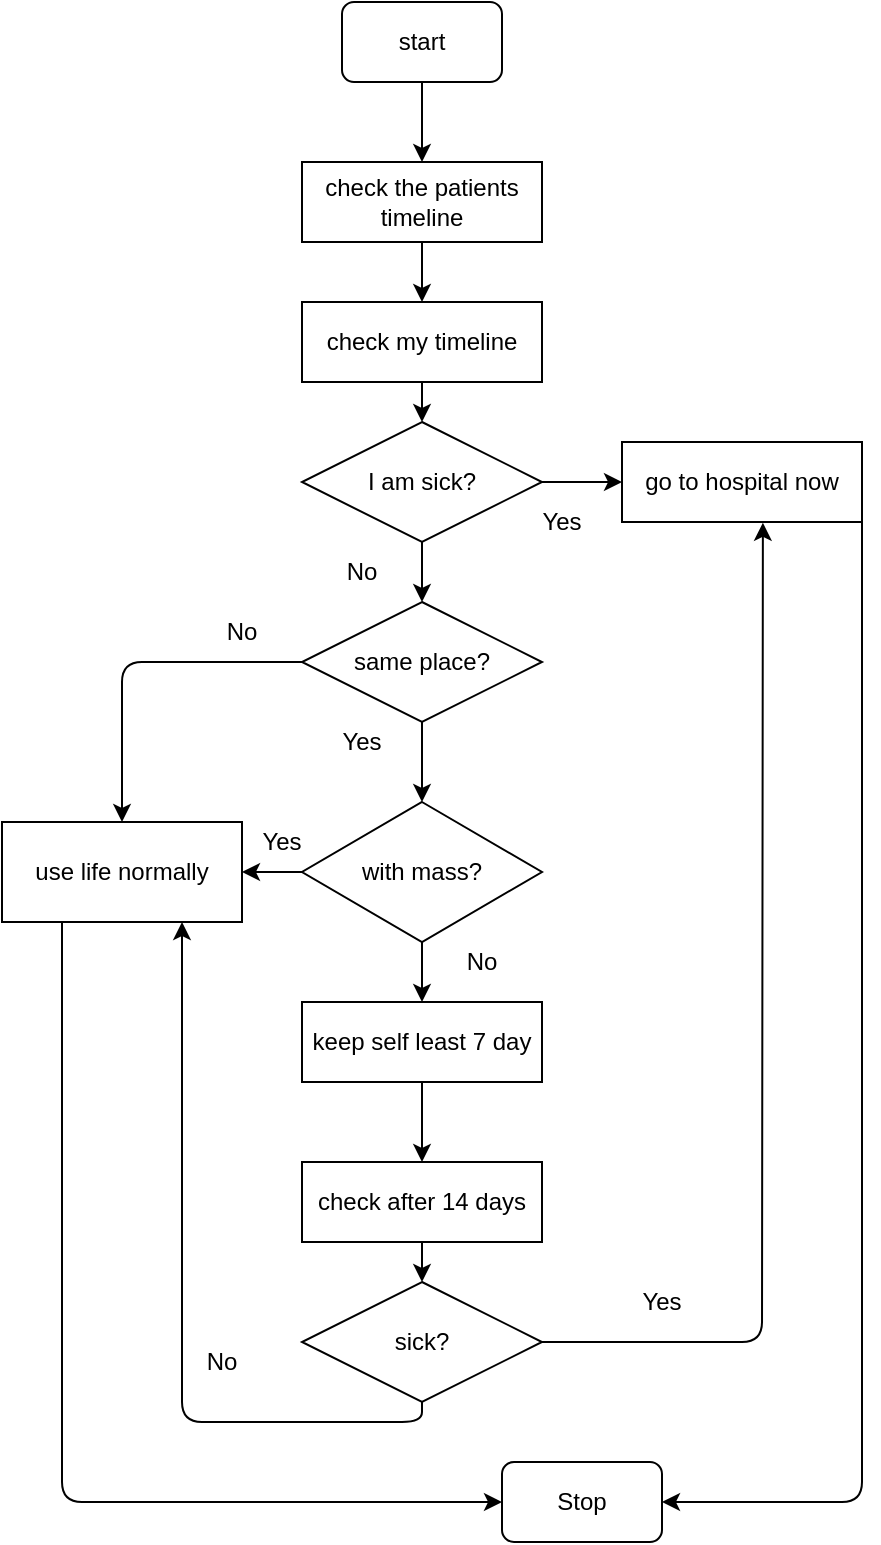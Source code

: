 <mxfile version="14.6.7" type="device" pages="2"><diagram id="43fARZWyKPLZLvE3okS9" name="1st work"><mxGraphModel dx="1502" dy="612" grid="1" gridSize="10" guides="1" tooltips="1" connect="1" arrows="1" fold="1" page="1" pageScale="1" pageWidth="827" pageHeight="1169" math="0" shadow="0"><root><mxCell id="0"/><mxCell id="1" parent="0"/><mxCell id="-BpR-kXZ6cXc3D9COp_W-1" value="start" style="rounded=1;whiteSpace=wrap;html=1;" parent="1" vertex="1"><mxGeometry x="250" y="50" width="80" height="40" as="geometry"/></mxCell><mxCell id="-BpR-kXZ6cXc3D9COp_W-2" value="check my timeline" style="rounded=0;whiteSpace=wrap;html=1;" parent="1" vertex="1"><mxGeometry x="230" y="200" width="120" height="40" as="geometry"/></mxCell><mxCell id="-BpR-kXZ6cXc3D9COp_W-3" value="check the patients&lt;br&gt;timeline" style="rounded=0;whiteSpace=wrap;html=1;" parent="1" vertex="1"><mxGeometry x="230" y="130" width="120" height="40" as="geometry"/></mxCell><mxCell id="-BpR-kXZ6cXc3D9COp_W-5" value="I am sick?" style="rhombus;whiteSpace=wrap;html=1;" parent="1" vertex="1"><mxGeometry x="230" y="260" width="120" height="60" as="geometry"/></mxCell><mxCell id="-BpR-kXZ6cXc3D9COp_W-6" value="same place?" style="rhombus;whiteSpace=wrap;html=1;" parent="1" vertex="1"><mxGeometry x="230" y="350" width="120" height="60" as="geometry"/></mxCell><mxCell id="-BpR-kXZ6cXc3D9COp_W-8" value="" style="endArrow=classic;html=1;exitX=1;exitY=0.5;exitDx=0;exitDy=0;" parent="1" source="-BpR-kXZ6cXc3D9COp_W-5" edge="1"><mxGeometry width="50" height="50" relative="1" as="geometry"><mxPoint x="160" y="330" as="sourcePoint"/><mxPoint x="390" y="290" as="targetPoint"/></mxGeometry></mxCell><mxCell id="-BpR-kXZ6cXc3D9COp_W-9" value="" style="endArrow=classic;html=1;exitX=0.5;exitY=1;exitDx=0;exitDy=0;entryX=0.5;entryY=0;entryDx=0;entryDy=0;" parent="1" source="-BpR-kXZ6cXc3D9COp_W-1" target="-BpR-kXZ6cXc3D9COp_W-3" edge="1"><mxGeometry width="50" height="50" relative="1" as="geometry"><mxPoint x="160" y="330" as="sourcePoint"/><mxPoint x="210" y="280" as="targetPoint"/></mxGeometry></mxCell><mxCell id="-BpR-kXZ6cXc3D9COp_W-10" value="" style="endArrow=classic;html=1;exitX=0.5;exitY=1;exitDx=0;exitDy=0;entryX=0.5;entryY=0;entryDx=0;entryDy=0;" parent="1" source="-BpR-kXZ6cXc3D9COp_W-3" target="-BpR-kXZ6cXc3D9COp_W-2" edge="1"><mxGeometry width="50" height="50" relative="1" as="geometry"><mxPoint x="160" y="330" as="sourcePoint"/><mxPoint x="210" y="280" as="targetPoint"/></mxGeometry></mxCell><mxCell id="-BpR-kXZ6cXc3D9COp_W-11" value="" style="endArrow=classic;html=1;entryX=0.5;entryY=0;entryDx=0;entryDy=0;exitX=0.5;exitY=1;exitDx=0;exitDy=0;" parent="1" source="-BpR-kXZ6cXc3D9COp_W-2" target="-BpR-kXZ6cXc3D9COp_W-5" edge="1"><mxGeometry width="50" height="50" relative="1" as="geometry"><mxPoint x="160" y="330" as="sourcePoint"/><mxPoint x="210" y="280" as="targetPoint"/></mxGeometry></mxCell><mxCell id="-BpR-kXZ6cXc3D9COp_W-12" value="" style="endArrow=classic;html=1;exitX=0.5;exitY=1;exitDx=0;exitDy=0;" parent="1" source="-BpR-kXZ6cXc3D9COp_W-5" target="-BpR-kXZ6cXc3D9COp_W-6" edge="1"><mxGeometry width="50" height="50" relative="1" as="geometry"><mxPoint x="160" y="330" as="sourcePoint"/><mxPoint x="210" y="280" as="targetPoint"/></mxGeometry></mxCell><mxCell id="-BpR-kXZ6cXc3D9COp_W-13" value="" style="endArrow=classic;html=1;exitX=0;exitY=0.5;exitDx=0;exitDy=0;entryX=0.5;entryY=0;entryDx=0;entryDy=0;" parent="1" source="-BpR-kXZ6cXc3D9COp_W-6" target="-BpR-kXZ6cXc3D9COp_W-26" edge="1"><mxGeometry width="50" height="50" relative="1" as="geometry"><mxPoint x="160" y="330" as="sourcePoint"/><mxPoint x="400" y="380" as="targetPoint"/><Array as="points"><mxPoint x="140" y="380"/></Array></mxGeometry></mxCell><mxCell id="-BpR-kXZ6cXc3D9COp_W-14" value="No" style="text;html=1;strokeColor=none;fillColor=none;align=center;verticalAlign=middle;whiteSpace=wrap;rounded=0;" parent="1" vertex="1"><mxGeometry x="240" y="300" width="40" height="70" as="geometry"/></mxCell><mxCell id="-BpR-kXZ6cXc3D9COp_W-16" value="Yes" style="text;html=1;strokeColor=none;fillColor=none;align=center;verticalAlign=middle;whiteSpace=wrap;rounded=0;" parent="1" vertex="1"><mxGeometry x="340" y="300" width="40" height="20" as="geometry"/></mxCell><mxCell id="-BpR-kXZ6cXc3D9COp_W-17" value="Yes" style="text;html=1;strokeColor=none;fillColor=none;align=center;verticalAlign=middle;whiteSpace=wrap;rounded=0;" parent="1" vertex="1"><mxGeometry x="240" y="410" width="40" height="20" as="geometry"/></mxCell><mxCell id="-BpR-kXZ6cXc3D9COp_W-18" value="" style="endArrow=classic;html=1;exitX=0.5;exitY=1;exitDx=0;exitDy=0;entryX=0.5;entryY=0;entryDx=0;entryDy=0;" parent="1" source="-BpR-kXZ6cXc3D9COp_W-6" target="-BpR-kXZ6cXc3D9COp_W-25" edge="1"><mxGeometry width="50" height="50" relative="1" as="geometry"><mxPoint x="210" y="330" as="sourcePoint"/><mxPoint x="290" y="440" as="targetPoint"/></mxGeometry></mxCell><mxCell id="-BpR-kXZ6cXc3D9COp_W-19" value="No" style="text;html=1;strokeColor=none;fillColor=none;align=center;verticalAlign=middle;whiteSpace=wrap;rounded=0;" parent="1" vertex="1"><mxGeometry x="180" y="330" width="40" height="70" as="geometry"/></mxCell><mxCell id="-BpR-kXZ6cXc3D9COp_W-20" value="go to hospital now" style="rounded=0;whiteSpace=wrap;html=1;" parent="1" vertex="1"><mxGeometry x="390" y="270" width="120" height="40" as="geometry"/></mxCell><mxCell id="-BpR-kXZ6cXc3D9COp_W-25" value="with mass?" style="rhombus;whiteSpace=wrap;html=1;" parent="1" vertex="1"><mxGeometry x="230" y="450" width="120" height="70" as="geometry"/></mxCell><mxCell id="-BpR-kXZ6cXc3D9COp_W-26" value="use life normally" style="rounded=0;whiteSpace=wrap;html=1;" parent="1" vertex="1"><mxGeometry x="80" y="460" width="120" height="50" as="geometry"/></mxCell><mxCell id="-BpR-kXZ6cXc3D9COp_W-27" value="" style="endArrow=classic;html=1;exitX=0;exitY=0.5;exitDx=0;exitDy=0;entryX=1;entryY=0.5;entryDx=0;entryDy=0;" parent="1" source="-BpR-kXZ6cXc3D9COp_W-25" target="-BpR-kXZ6cXc3D9COp_W-26" edge="1"><mxGeometry width="50" height="50" relative="1" as="geometry"><mxPoint x="230" y="350" as="sourcePoint"/><mxPoint x="380" y="485" as="targetPoint"/></mxGeometry></mxCell><mxCell id="-BpR-kXZ6cXc3D9COp_W-28" value="" style="endArrow=classic;html=1;exitX=0.5;exitY=1;exitDx=0;exitDy=0;" parent="1" source="-BpR-kXZ6cXc3D9COp_W-25" edge="1"><mxGeometry width="50" height="50" relative="1" as="geometry"><mxPoint x="230" y="450" as="sourcePoint"/><mxPoint x="290" y="550" as="targetPoint"/></mxGeometry></mxCell><mxCell id="-BpR-kXZ6cXc3D9COp_W-29" value="keep self least 7 day" style="rounded=0;whiteSpace=wrap;html=1;" parent="1" vertex="1"><mxGeometry x="230" y="550" width="120" height="40" as="geometry"/></mxCell><mxCell id="-BpR-kXZ6cXc3D9COp_W-30" value="check after 14 days" style="rounded=0;whiteSpace=wrap;html=1;" parent="1" vertex="1"><mxGeometry x="230" y="630" width="120" height="40" as="geometry"/></mxCell><mxCell id="-BpR-kXZ6cXc3D9COp_W-31" value="" style="endArrow=classic;html=1;entryX=0.5;entryY=0;entryDx=0;entryDy=0;exitX=0.5;exitY=1;exitDx=0;exitDy=0;" parent="1" source="-BpR-kXZ6cXc3D9COp_W-29" target="-BpR-kXZ6cXc3D9COp_W-30" edge="1"><mxGeometry width="50" height="50" relative="1" as="geometry"><mxPoint x="230" y="650" as="sourcePoint"/><mxPoint x="280" y="600" as="targetPoint"/></mxGeometry></mxCell><mxCell id="-BpR-kXZ6cXc3D9COp_W-32" value="sick?" style="rhombus;whiteSpace=wrap;html=1;" parent="1" vertex="1"><mxGeometry x="230" y="690" width="120" height="60" as="geometry"/></mxCell><mxCell id="-BpR-kXZ6cXc3D9COp_W-33" value="" style="endArrow=classic;html=1;exitX=0.5;exitY=1;exitDx=0;exitDy=0;entryX=0.5;entryY=0;entryDx=0;entryDy=0;" parent="1" source="-BpR-kXZ6cXc3D9COp_W-30" target="-BpR-kXZ6cXc3D9COp_W-32" edge="1"><mxGeometry width="50" height="50" relative="1" as="geometry"><mxPoint x="230" y="650" as="sourcePoint"/><mxPoint x="280" y="600" as="targetPoint"/></mxGeometry></mxCell><mxCell id="-BpR-kXZ6cXc3D9COp_W-35" value="" style="endArrow=classic;html=1;entryX=0.75;entryY=1;entryDx=0;entryDy=0;exitX=0.5;exitY=1;exitDx=0;exitDy=0;" parent="1" source="-BpR-kXZ6cXc3D9COp_W-32" target="-BpR-kXZ6cXc3D9COp_W-26" edge="1"><mxGeometry width="50" height="50" relative="1" as="geometry"><mxPoint x="290" y="770" as="sourcePoint"/><mxPoint x="120" y="750" as="targetPoint"/><Array as="points"><mxPoint x="290" y="760"/><mxPoint x="170" y="760"/></Array></mxGeometry></mxCell><mxCell id="-BpR-kXZ6cXc3D9COp_W-36" value="Yes" style="text;html=1;strokeColor=none;fillColor=none;align=center;verticalAlign=middle;whiteSpace=wrap;rounded=0;" parent="1" vertex="1"><mxGeometry x="200" y="460" width="40" height="20" as="geometry"/></mxCell><mxCell id="-BpR-kXZ6cXc3D9COp_W-37" value="No" style="text;html=1;strokeColor=none;fillColor=none;align=center;verticalAlign=middle;whiteSpace=wrap;rounded=0;" parent="1" vertex="1"><mxGeometry x="300" y="520" width="40" height="20" as="geometry"/></mxCell><mxCell id="-BpR-kXZ6cXc3D9COp_W-39" value="No" style="text;html=1;strokeColor=none;fillColor=none;align=center;verticalAlign=middle;whiteSpace=wrap;rounded=0;" parent="1" vertex="1"><mxGeometry x="170" y="720" width="40" height="20" as="geometry"/></mxCell><mxCell id="-BpR-kXZ6cXc3D9COp_W-40" value="" style="endArrow=classic;html=1;exitX=1;exitY=0.5;exitDx=0;exitDy=0;entryX=0.587;entryY=1.01;entryDx=0;entryDy=0;entryPerimeter=0;" parent="1" source="-BpR-kXZ6cXc3D9COp_W-32" target="-BpR-kXZ6cXc3D9COp_W-20" edge="1"><mxGeometry width="50" height="50" relative="1" as="geometry"><mxPoint x="540" y="660" as="sourcePoint"/><mxPoint x="460" y="400" as="targetPoint"/><Array as="points"><mxPoint x="460" y="720"/></Array></mxGeometry></mxCell><mxCell id="-BpR-kXZ6cXc3D9COp_W-41" value="Yes" style="text;html=1;strokeColor=none;fillColor=none;align=center;verticalAlign=middle;whiteSpace=wrap;rounded=0;" parent="1" vertex="1"><mxGeometry x="390" y="690" width="40" height="20" as="geometry"/></mxCell><mxCell id="-BpR-kXZ6cXc3D9COp_W-42" value="" style="endArrow=classic;html=1;exitX=0.25;exitY=1;exitDx=0;exitDy=0;" parent="1" source="-BpR-kXZ6cXc3D9COp_W-26" edge="1"><mxGeometry width="50" height="50" relative="1" as="geometry"><mxPoint x="540" y="660" as="sourcePoint"/><mxPoint x="330" y="800" as="targetPoint"/><Array as="points"><mxPoint x="110" y="800"/></Array></mxGeometry></mxCell><mxCell id="-BpR-kXZ6cXc3D9COp_W-43" value="" style="endArrow=classic;html=1;" parent="1" edge="1"><mxGeometry width="50" height="50" relative="1" as="geometry"><mxPoint x="510" y="310" as="sourcePoint"/><mxPoint x="410" y="800" as="targetPoint"/><Array as="points"><mxPoint x="510" y="800"/></Array></mxGeometry></mxCell><mxCell id="-BpR-kXZ6cXc3D9COp_W-44" value="Stop" style="rounded=1;whiteSpace=wrap;html=1;" parent="1" vertex="1"><mxGeometry x="330" y="780" width="80" height="40" as="geometry"/></mxCell></root></mxGraphModel></diagram><diagram id="ab0DflS2cw9xeMw9kpT1" name="2nd work"><mxGraphModel dx="1502" dy="612" grid="1" gridSize="10" guides="1" tooltips="1" connect="1" arrows="1" fold="1" page="1" pageScale="1" pageWidth="827" pageHeight="1169" math="0" shadow="0"><root><mxCell id="j7cRYRSyhNl3Uu4G752R-0"/><mxCell id="j7cRYRSyhNl3Uu4G752R-1" parent="j7cRYRSyhNl3Uu4G752R-0"/><mxCell id="E3AaHFfIyGZDabkR2LFq-17" style="edgeStyle=orthogonalEdgeStyle;rounded=0;orthogonalLoop=1;jettySize=auto;html=1;exitX=0.5;exitY=1;exitDx=0;exitDy=0;entryX=0.5;entryY=0;entryDx=0;entryDy=0;" parent="j7cRYRSyhNl3Uu4G752R-1" source="E3AaHFfIyGZDabkR2LFq-0" target="E3AaHFfIyGZDabkR2LFq-2" edge="1"><mxGeometry relative="1" as="geometry"/></mxCell><mxCell id="E3AaHFfIyGZDabkR2LFq-0" value="start" style="rounded=1;whiteSpace=wrap;html=1;" parent="j7cRYRSyhNl3Uu4G752R-1" vertex="1"><mxGeometry x="150" y="70" width="60" height="40" as="geometry"/></mxCell><mxCell id="E3AaHFfIyGZDabkR2LFq-18" style="edgeStyle=orthogonalEdgeStyle;rounded=0;orthogonalLoop=1;jettySize=auto;html=1;exitX=0.5;exitY=1;exitDx=0;exitDy=0;entryX=0.5;entryY=0;entryDx=0;entryDy=0;" parent="j7cRYRSyhNl3Uu4G752R-1" source="E3AaHFfIyGZDabkR2LFq-2" target="E3AaHFfIyGZDabkR2LFq-3" edge="1"><mxGeometry relative="1" as="geometry"/></mxCell><mxCell id="E3AaHFfIyGZDabkR2LFq-2" value="image" style="shape=parallelogram;perimeter=parallelogramPerimeter;whiteSpace=wrap;html=1;fixedSize=1;" parent="j7cRYRSyhNl3Uu4G752R-1" vertex="1"><mxGeometry x="130" y="140" width="100" height="40" as="geometry"/></mxCell><mxCell id="E3AaHFfIyGZDabkR2LFq-3" value="Training from data 75%" style="rounded=0;whiteSpace=wrap;html=1;" parent="j7cRYRSyhNl3Uu4G752R-1" vertex="1"><mxGeometry x="120" y="220" width="120" height="40" as="geometry"/></mxCell><mxCell id="E3AaHFfIyGZDabkR2LFq-7" value="Learning File" style="shape=parallelogram;perimeter=parallelogramPerimeter;whiteSpace=wrap;html=1;fixedSize=1;" parent="j7cRYRSyhNl3Uu4G752R-1" vertex="1"><mxGeometry x="120" y="290" width="120" height="40" as="geometry"/></mxCell><mxCell id="E3AaHFfIyGZDabkR2LFq-8" value="" style="endArrow=classic;html=1;exitX=0.5;exitY=1;exitDx=0;exitDy=0;entryX=0.5;entryY=0;entryDx=0;entryDy=0;" parent="j7cRYRSyhNl3Uu4G752R-1" source="E3AaHFfIyGZDabkR2LFq-3" target="E3AaHFfIyGZDabkR2LFq-7" edge="1"><mxGeometry width="50" height="50" relative="1" as="geometry"><mxPoint x="140" y="330" as="sourcePoint"/><mxPoint x="190" y="280" as="targetPoint"/></mxGeometry></mxCell><mxCell id="E3AaHFfIyGZDabkR2LFq-16" style="edgeStyle=orthogonalEdgeStyle;rounded=0;orthogonalLoop=1;jettySize=auto;html=1;exitX=0;exitY=0.5;exitDx=0;exitDy=0;entryX=0;entryY=0.5;entryDx=0;entryDy=0;" parent="j7cRYRSyhNl3Uu4G752R-1" source="E3AaHFfIyGZDabkR2LFq-11" target="E3AaHFfIyGZDabkR2LFq-2" edge="1"><mxGeometry relative="1" as="geometry"><mxPoint x="80" y="110" as="targetPoint"/><Array as="points"><mxPoint x="60" y="390"/><mxPoint x="60" y="160"/></Array></mxGeometry></mxCell><mxCell id="E3AaHFfIyGZDabkR2LFq-21" style="edgeStyle=orthogonalEdgeStyle;rounded=0;orthogonalLoop=1;jettySize=auto;html=1;exitX=0.5;exitY=1;exitDx=0;exitDy=0;" parent="j7cRYRSyhNl3Uu4G752R-1" source="E3AaHFfIyGZDabkR2LFq-11" edge="1"><mxGeometry relative="1" as="geometry"><mxPoint x="180" y="450" as="targetPoint"/></mxGeometry></mxCell><mxCell id="E3AaHFfIyGZDabkR2LFq-11" value="many error" style="rhombus;whiteSpace=wrap;html=1;" parent="j7cRYRSyhNl3Uu4G752R-1" vertex="1"><mxGeometry x="130" y="360" width="100" height="60" as="geometry"/></mxCell><mxCell id="E3AaHFfIyGZDabkR2LFq-12" value="" style="endArrow=classic;html=1;exitX=0.5;exitY=1;exitDx=0;exitDy=0;entryX=0.5;entryY=0;entryDx=0;entryDy=0;" parent="j7cRYRSyhNl3Uu4G752R-1" source="E3AaHFfIyGZDabkR2LFq-7" target="E3AaHFfIyGZDabkR2LFq-11" edge="1"><mxGeometry width="50" height="50" relative="1" as="geometry"><mxPoint x="140" y="330" as="sourcePoint"/><mxPoint x="190" y="280" as="targetPoint"/></mxGeometry></mxCell><mxCell id="E3AaHFfIyGZDabkR2LFq-19" value="Yes" style="text;html=1;strokeColor=none;fillColor=none;align=center;verticalAlign=middle;whiteSpace=wrap;rounded=0;" parent="j7cRYRSyhNl3Uu4G752R-1" vertex="1"><mxGeometry x="80" y="350" width="40" height="40" as="geometry"/></mxCell><mxCell id="E3AaHFfIyGZDabkR2LFq-22" value="stop" style="rounded=1;whiteSpace=wrap;html=1;" parent="j7cRYRSyhNl3Uu4G752R-1" vertex="1"><mxGeometry x="140" y="450" width="80" height="40" as="geometry"/></mxCell><mxCell id="E3AaHFfIyGZDabkR2LFq-23" value="No" style="text;html=1;strokeColor=none;fillColor=none;align=center;verticalAlign=middle;whiteSpace=wrap;rounded=0;" parent="j7cRYRSyhNl3Uu4G752R-1" vertex="1"><mxGeometry x="190" y="420" width="40" height="20" as="geometry"/></mxCell><mxCell id="E3AaHFfIyGZDabkR2LFq-25" style="edgeStyle=orthogonalEdgeStyle;rounded=0;orthogonalLoop=1;jettySize=auto;html=1;exitX=0.5;exitY=1;exitDx=0;exitDy=0;entryX=0.5;entryY=0;entryDx=0;entryDy=0;" parent="j7cRYRSyhNl3Uu4G752R-1" source="E3AaHFfIyGZDabkR2LFq-26" target="E3AaHFfIyGZDabkR2LFq-28" edge="1"><mxGeometry relative="1" as="geometry"/></mxCell><mxCell id="E3AaHFfIyGZDabkR2LFq-26" value="start" style="rounded=1;whiteSpace=wrap;html=1;" parent="j7cRYRSyhNl3Uu4G752R-1" vertex="1"><mxGeometry x="450" y="70" width="60" height="40" as="geometry"/></mxCell><mxCell id="E3AaHFfIyGZDabkR2LFq-27" style="edgeStyle=orthogonalEdgeStyle;rounded=0;orthogonalLoop=1;jettySize=auto;html=1;exitX=0.5;exitY=1;exitDx=0;exitDy=0;" parent="j7cRYRSyhNl3Uu4G752R-1" source="E3AaHFfIyGZDabkR2LFq-28" edge="1"><mxGeometry relative="1" as="geometry"><mxPoint x="480" y="200" as="targetPoint"/></mxGeometry></mxCell><mxCell id="E3AaHFfIyGZDabkR2LFq-28" value="image" style="shape=parallelogram;perimeter=parallelogramPerimeter;whiteSpace=wrap;html=1;fixedSize=1;" parent="j7cRYRSyhNl3Uu4G752R-1" vertex="1"><mxGeometry x="430" y="140" width="100" height="40" as="geometry"/></mxCell><mxCell id="E3AaHFfIyGZDabkR2LFq-29" value="Training from data 75%" style="rounded=0;whiteSpace=wrap;html=1;" parent="j7cRYRSyhNl3Uu4G752R-1" vertex="1"><mxGeometry x="420" y="280" width="120" height="40" as="geometry"/></mxCell><mxCell id="E3AaHFfIyGZDabkR2LFq-30" value="Learning File" style="shape=parallelogram;perimeter=parallelogramPerimeter;whiteSpace=wrap;html=1;fixedSize=1;" parent="j7cRYRSyhNl3Uu4G752R-1" vertex="1"><mxGeometry x="420" y="350" width="120" height="40" as="geometry"/></mxCell><mxCell id="E3AaHFfIyGZDabkR2LFq-31" value="" style="endArrow=classic;html=1;exitX=0.5;exitY=1;exitDx=0;exitDy=0;entryX=0.5;entryY=0;entryDx=0;entryDy=0;" parent="j7cRYRSyhNl3Uu4G752R-1" source="E3AaHFfIyGZDabkR2LFq-29" target="E3AaHFfIyGZDabkR2LFq-30" edge="1"><mxGeometry width="50" height="50" relative="1" as="geometry"><mxPoint x="440" y="390" as="sourcePoint"/><mxPoint x="490" y="340" as="targetPoint"/></mxGeometry></mxCell><mxCell id="E3AaHFfIyGZDabkR2LFq-33" style="edgeStyle=orthogonalEdgeStyle;rounded=0;orthogonalLoop=1;jettySize=auto;html=1;exitX=0.5;exitY=1;exitDx=0;exitDy=0;" parent="j7cRYRSyhNl3Uu4G752R-1" source="E3AaHFfIyGZDabkR2LFq-34" edge="1"><mxGeometry relative="1" as="geometry"><mxPoint x="480" y="510" as="targetPoint"/></mxGeometry></mxCell><mxCell id="-h0bslWDdi93m406pKks-2" style="edgeStyle=orthogonalEdgeStyle;rounded=0;orthogonalLoop=1;jettySize=auto;html=1;exitX=0;exitY=0.5;exitDx=0;exitDy=0;entryX=0;entryY=0.5;entryDx=0;entryDy=0;" edge="1" parent="j7cRYRSyhNl3Uu4G752R-1" source="E3AaHFfIyGZDabkR2LFq-34" target="E3AaHFfIyGZDabkR2LFq-49"><mxGeometry relative="1" as="geometry"><mxPoint x="340" y="160" as="targetPoint"/><Array as="points"><mxPoint x="350" y="450"/><mxPoint x="350" y="220"/></Array></mxGeometry></mxCell><mxCell id="E3AaHFfIyGZDabkR2LFq-34" value="many error" style="rhombus;whiteSpace=wrap;html=1;" parent="j7cRYRSyhNl3Uu4G752R-1" vertex="1"><mxGeometry x="430" y="420" width="100" height="60" as="geometry"/></mxCell><mxCell id="E3AaHFfIyGZDabkR2LFq-35" value="" style="endArrow=classic;html=1;exitX=0.5;exitY=1;exitDx=0;exitDy=0;entryX=0.5;entryY=0;entryDx=0;entryDy=0;" parent="j7cRYRSyhNl3Uu4G752R-1" source="E3AaHFfIyGZDabkR2LFq-30" target="E3AaHFfIyGZDabkR2LFq-34" edge="1"><mxGeometry width="50" height="50" relative="1" as="geometry"><mxPoint x="440" y="390" as="sourcePoint"/><mxPoint x="490" y="340" as="targetPoint"/></mxGeometry></mxCell><mxCell id="E3AaHFfIyGZDabkR2LFq-37" value="stop" style="rounded=1;whiteSpace=wrap;html=1;" parent="j7cRYRSyhNl3Uu4G752R-1" vertex="1"><mxGeometry x="440" y="510" width="80" height="40" as="geometry"/></mxCell><mxCell id="E3AaHFfIyGZDabkR2LFq-38" value="No" style="text;html=1;strokeColor=none;fillColor=none;align=center;verticalAlign=middle;whiteSpace=wrap;rounded=0;" parent="j7cRYRSyhNl3Uu4G752R-1" vertex="1"><mxGeometry x="490" y="480" width="40" height="20" as="geometry"/></mxCell><mxCell id="-h0bslWDdi93m406pKks-0" style="edgeStyle=orthogonalEdgeStyle;rounded=0;orthogonalLoop=1;jettySize=auto;html=1;exitX=0.5;exitY=1;exitDx=0;exitDy=0;entryX=0.5;entryY=0;entryDx=0;entryDy=0;" edge="1" parent="j7cRYRSyhNl3Uu4G752R-1" source="E3AaHFfIyGZDabkR2LFq-49" target="E3AaHFfIyGZDabkR2LFq-29"><mxGeometry relative="1" as="geometry"/></mxCell><mxCell id="E3AaHFfIyGZDabkR2LFq-49" value="แบ่งสัดส่วน" style="rounded=0;whiteSpace=wrap;html=1;" parent="j7cRYRSyhNl3Uu4G752R-1" vertex="1"><mxGeometry x="420" y="200" width="120" height="40" as="geometry"/></mxCell><mxCell id="-h0bslWDdi93m406pKks-3" value="Yes" style="text;html=1;align=center;verticalAlign=middle;resizable=0;points=[];autosize=1;strokeColor=none;" vertex="1" parent="j7cRYRSyhNl3Uu4G752R-1"><mxGeometry x="395" y="420" width="30" height="20" as="geometry"/></mxCell><mxCell id="-h0bslWDdi93m406pKks-4" value="(old)&lt;br&gt;don't look this" style="text;html=1;align=center;verticalAlign=middle;resizable=0;points=[];autosize=1;strokeColor=none;" vertex="1" parent="j7cRYRSyhNl3Uu4G752R-1"><mxGeometry x="65" y="515" width="90" height="30" as="geometry"/></mxCell><mxCell id="-h0bslWDdi93m406pKks-5" value="new (real work)" style="text;html=1;align=center;verticalAlign=middle;resizable=0;points=[];autosize=1;strokeColor=none;" vertex="1" parent="j7cRYRSyhNl3Uu4G752R-1"><mxGeometry x="370" y="570" width="100" height="20" as="geometry"/></mxCell></root></mxGraphModel></diagram></mxfile>